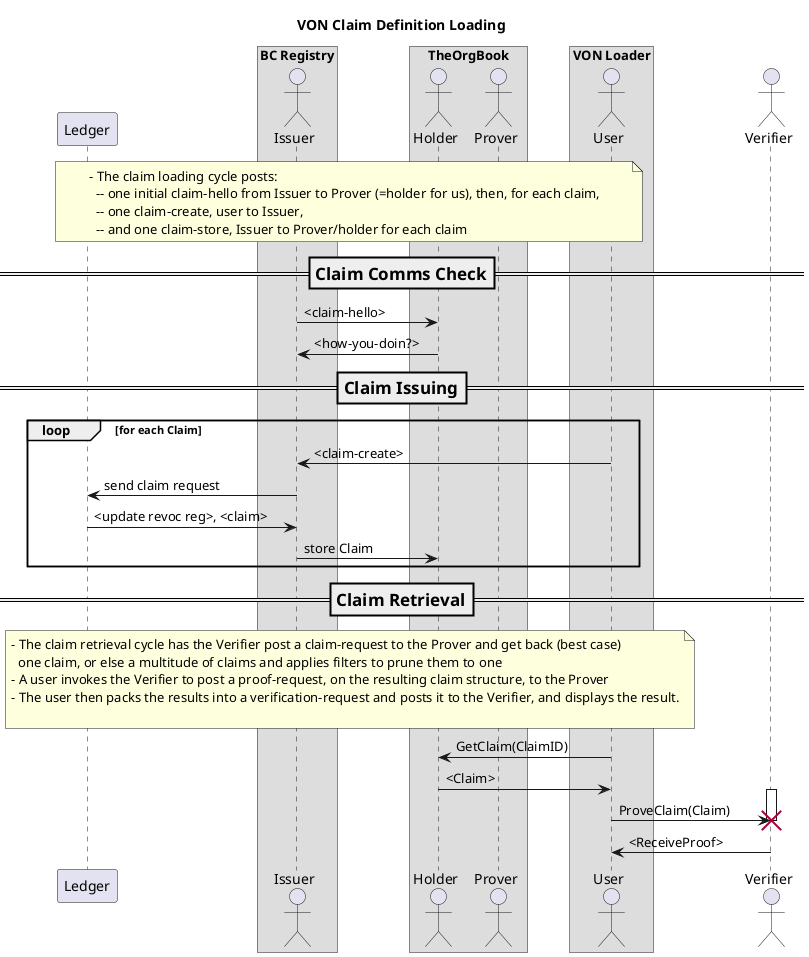 @startuml
skinparam ParticipantPadding 20
skinparam BoxPadding 20

title VON Claim Definition Loading



participant "Ledger" as Ledger
box "BC Registry"
actor "Issuer" as I
endbox


box "TheOrgBook"
  actor "Holder" as H
  actor "Prover" as P
endbox

box "VON Loader"
  actor "User" as U
endbox

actor "Verifier" as V


note over Ledger, U
- The claim loading cycle posts:
  -- one initial claim-hello from Issuer to Prover (=holder for us), then, for each claim,
  -- one claim-create, user to Issuer,
  -- and one claim-store, Issuer to Prover/holder for each claim
endnote


=== Claim Comms Check ==

I -> H: <claim-hello>
H -> I: <how-you-doin?>

=== Claim Issuing ==

loop for each Claim
  U -> I: <claim-create>
  I -> Ledger: send claim request
  Ledger -> I: <update revoc reg>, <claim>
  I -> H: store Claim

end


=== Claim Retrieval ==

note over Ledger, U
- The claim retrieval cycle has the Verifier post a claim-request to the Prover and get back (best case)
  one claim, or else a multitude of claims and applies filters to prune them to one
- A user invokes the Verifier to post a proof-request, on the resulting claim structure, to the Prover
- The user then packs the results into a verification-request and posts it to the Verifier, and displays the result.

endnote

U -> H: GetClaim(ClaimID)
H -> U: <Claim>
activate V
  U -> V: ProveClaim(Claim)
destroy V
V -> U: <ReceiveProof>

@enduml